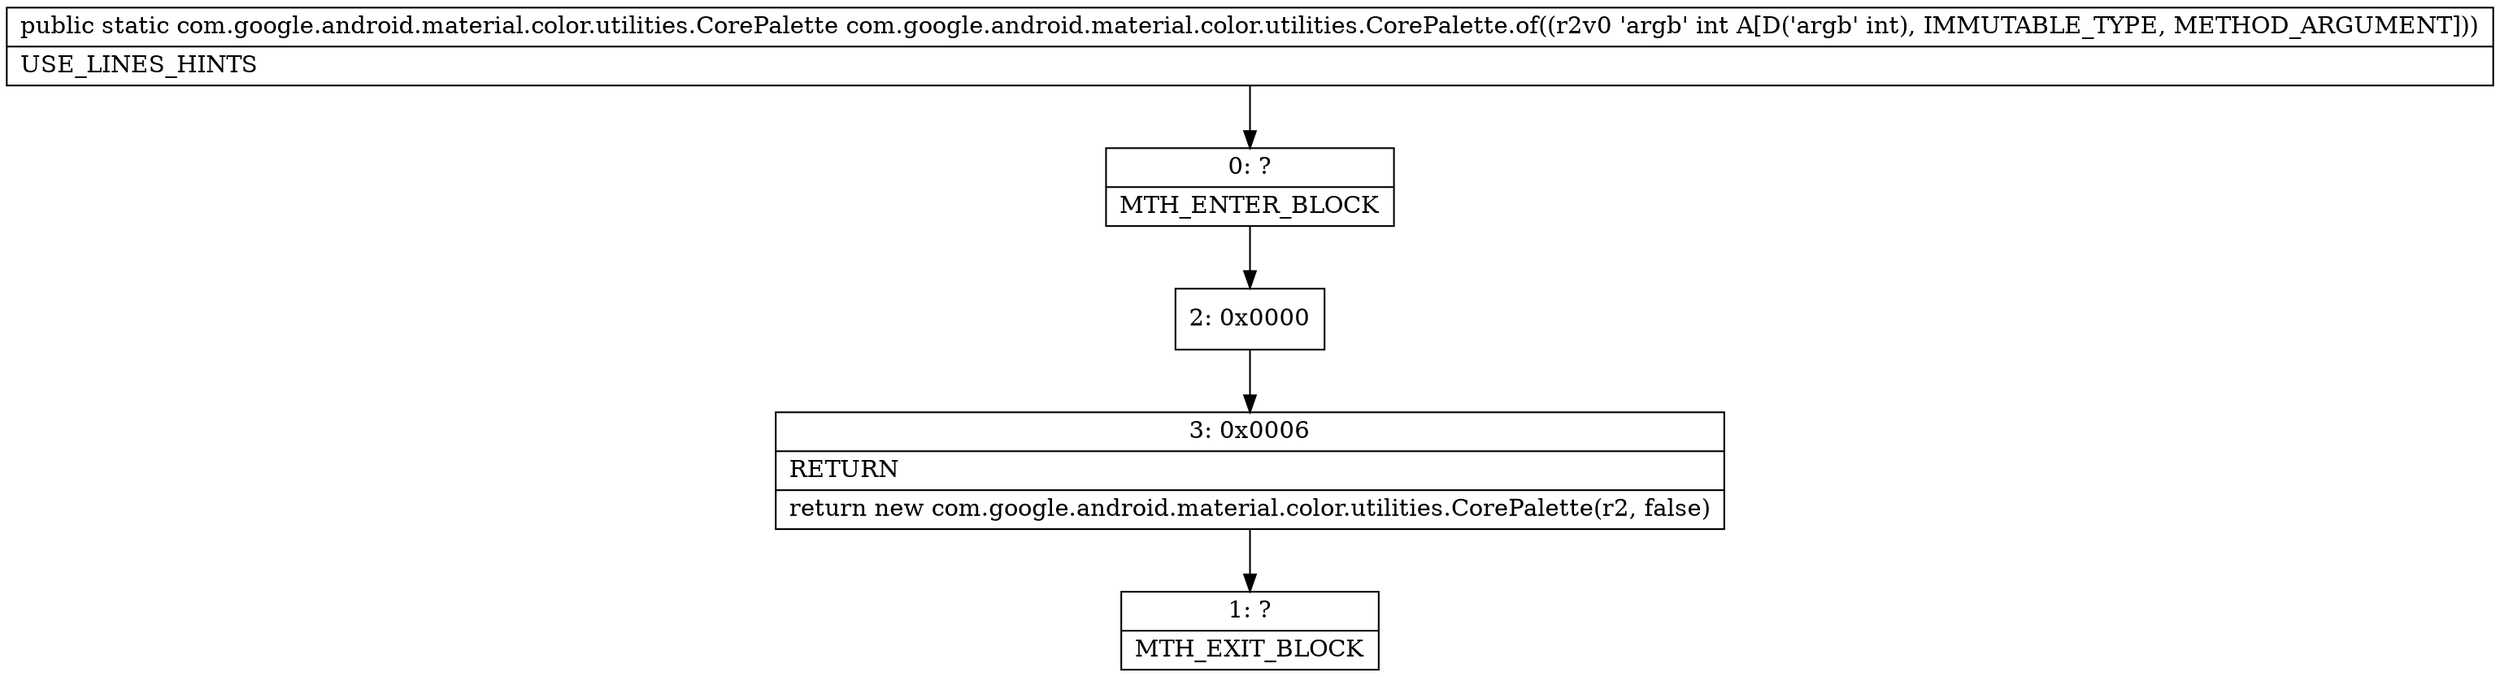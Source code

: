 digraph "CFG forcom.google.android.material.color.utilities.CorePalette.of(I)Lcom\/google\/android\/material\/color\/utilities\/CorePalette;" {
Node_0 [shape=record,label="{0\:\ ?|MTH_ENTER_BLOCK\l}"];
Node_2 [shape=record,label="{2\:\ 0x0000}"];
Node_3 [shape=record,label="{3\:\ 0x0006|RETURN\l|return new com.google.android.material.color.utilities.CorePalette(r2, false)\l}"];
Node_1 [shape=record,label="{1\:\ ?|MTH_EXIT_BLOCK\l}"];
MethodNode[shape=record,label="{public static com.google.android.material.color.utilities.CorePalette com.google.android.material.color.utilities.CorePalette.of((r2v0 'argb' int A[D('argb' int), IMMUTABLE_TYPE, METHOD_ARGUMENT]))  | USE_LINES_HINTS\l}"];
MethodNode -> Node_0;Node_0 -> Node_2;
Node_2 -> Node_3;
Node_3 -> Node_1;
}

